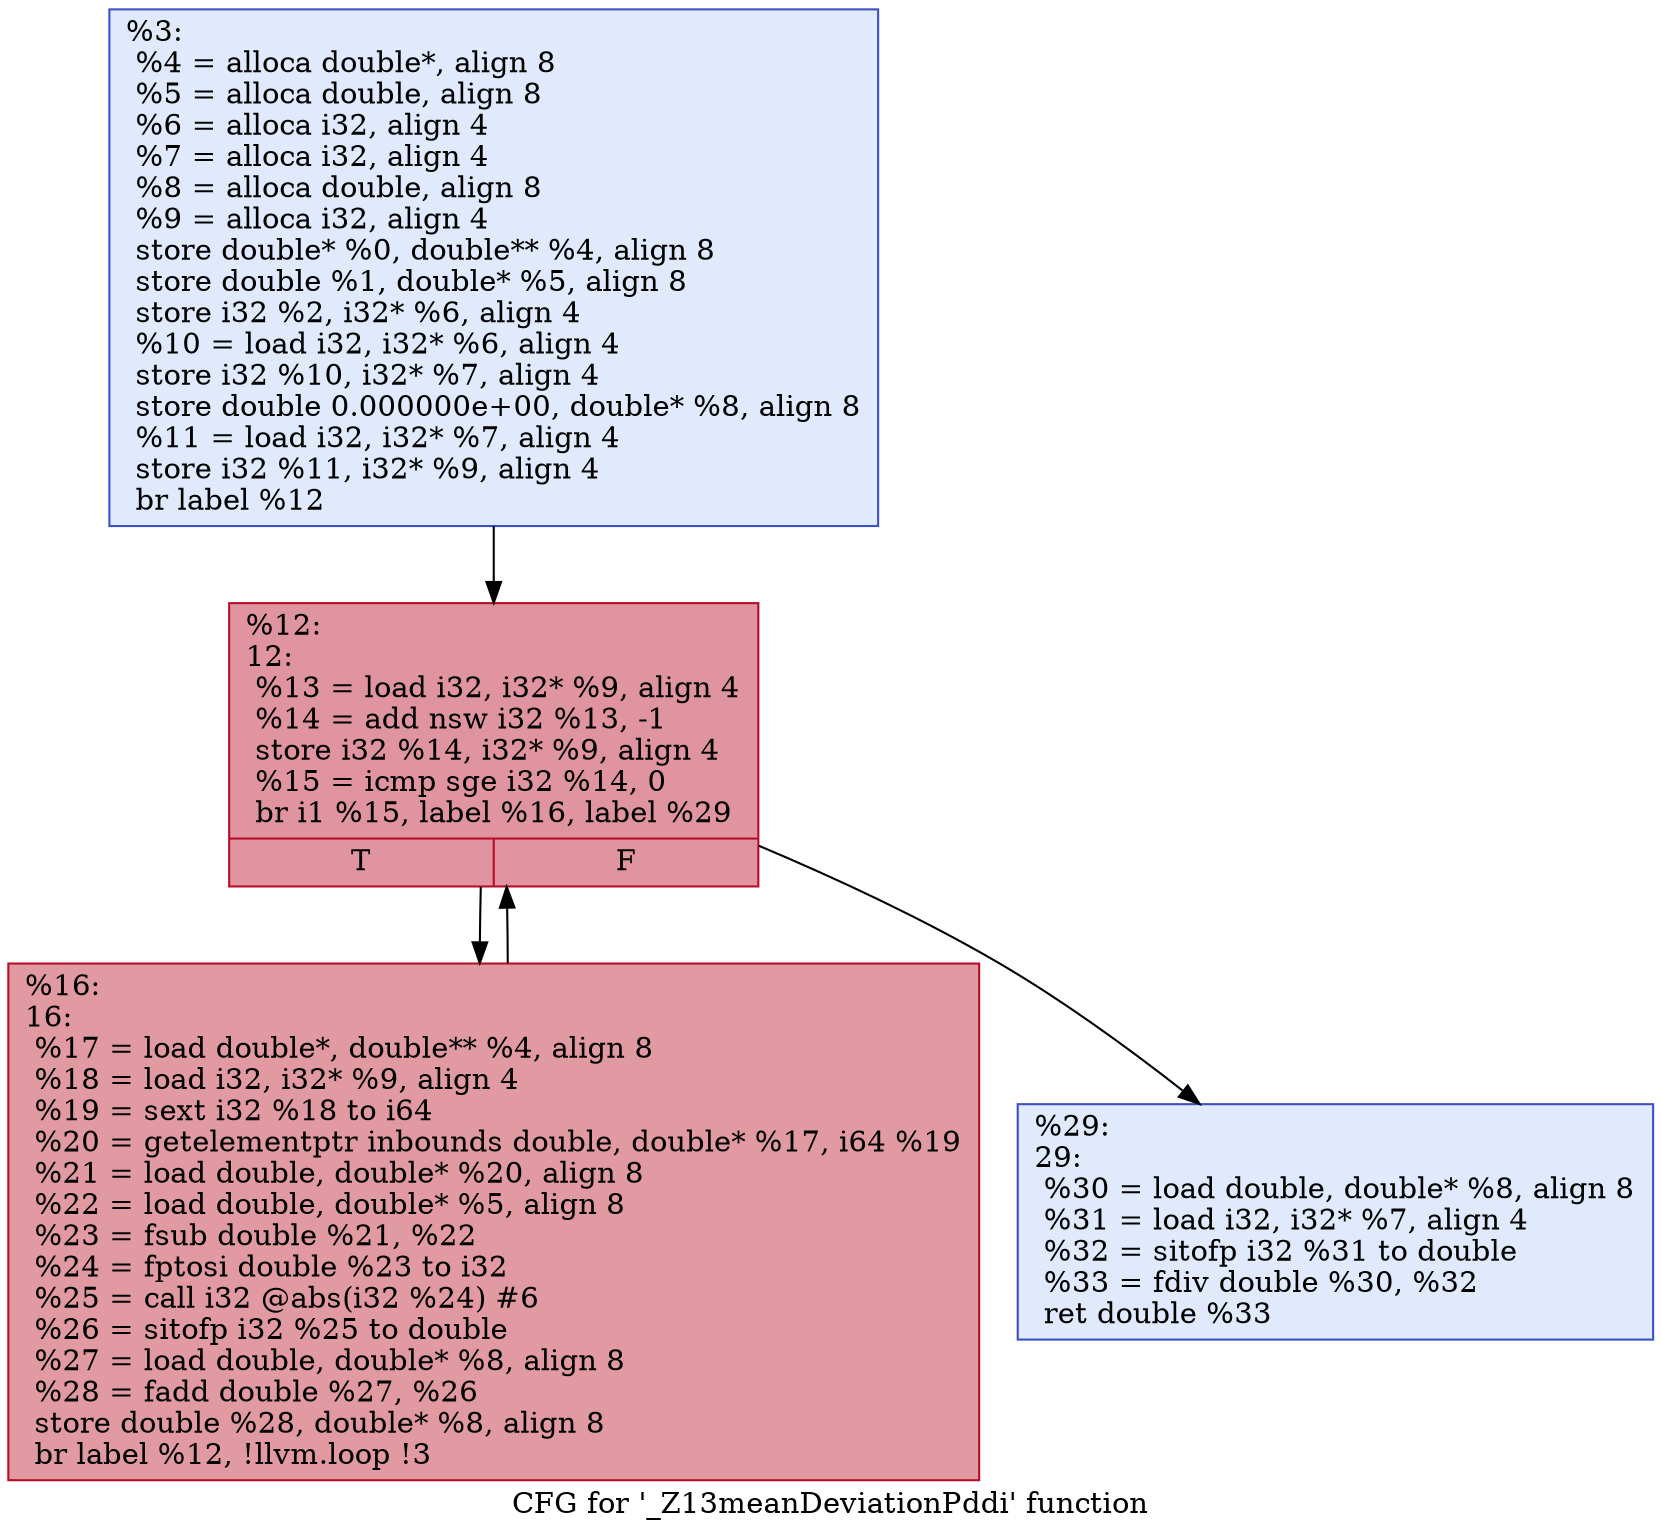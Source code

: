 digraph "CFG for '_Z13meanDeviationPddi' function" {
	label="CFG for '_Z13meanDeviationPddi' function";

	1 [shape=record,color="#3d50c3ff", style=filled, fillcolor="#b9d0f970",label="{%3:\l  %4 = alloca double*, align 8\l  %5 = alloca double, align 8\l  %6 = alloca i32, align 4\l  %7 = alloca i32, align 4\l  %8 = alloca double, align 8\l  %9 = alloca i32, align 4\l  store double* %0, double** %4, align 8\l  store double %1, double* %5, align 8\l  store i32 %2, i32* %6, align 4\l  %10 = load i32, i32* %6, align 4\l  store i32 %10, i32* %7, align 4\l  store double 0.000000e+00, double* %8, align 8\l  %11 = load i32, i32* %7, align 4\l  store i32 %11, i32* %9, align 4\l  br label %12\l}"];
	1 -> 2;
	2 [shape=record,color="#b70d28ff", style=filled, fillcolor="#b70d2870",label="{%12:\l12:                                               \l  %13 = load i32, i32* %9, align 4\l  %14 = add nsw i32 %13, -1\l  store i32 %14, i32* %9, align 4\l  %15 = icmp sge i32 %14, 0\l  br i1 %15, label %16, label %29\l|{<s0>T|<s1>F}}"];
	2 -> 3;
	2 -> 4;
	3 [shape=record,color="#b70d28ff", style=filled, fillcolor="#bb1b2c70",label="{%16:\l16:                                               \l  %17 = load double*, double** %4, align 8\l  %18 = load i32, i32* %9, align 4\l  %19 = sext i32 %18 to i64\l  %20 = getelementptr inbounds double, double* %17, i64 %19\l  %21 = load double, double* %20, align 8\l  %22 = load double, double* %5, align 8\l  %23 = fsub double %21, %22\l  %24 = fptosi double %23 to i32\l  %25 = call i32 @abs(i32 %24) #6\l  %26 = sitofp i32 %25 to double\l  %27 = load double, double* %8, align 8\l  %28 = fadd double %27, %26\l  store double %28, double* %8, align 8\l  br label %12, !llvm.loop !3\l}"];
	3 -> 2;
	4 [shape=record,color="#3d50c3ff", style=filled, fillcolor="#b9d0f970",label="{%29:\l29:                                               \l  %30 = load double, double* %8, align 8\l  %31 = load i32, i32* %7, align 4\l  %32 = sitofp i32 %31 to double\l  %33 = fdiv double %30, %32\l  ret double %33\l}"];
}
